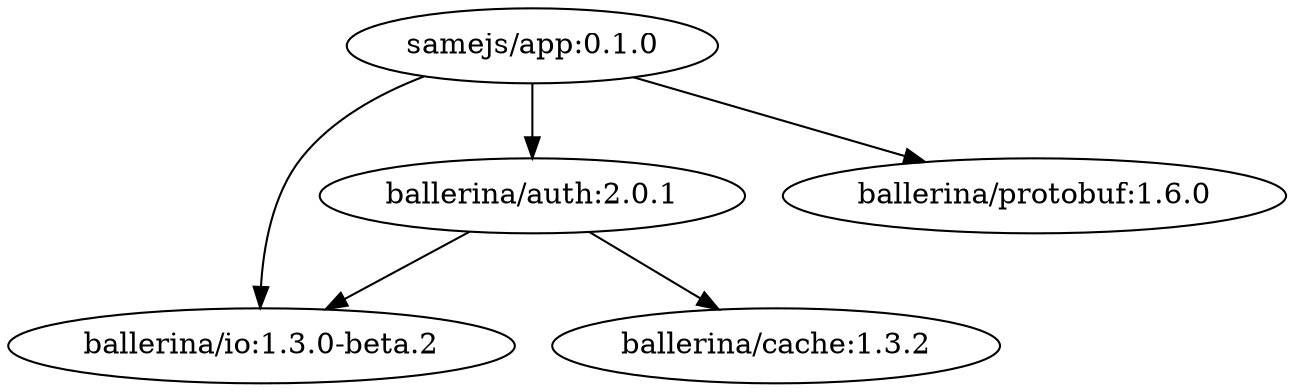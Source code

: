 digraph "example1" {
    "samejs/app:0.1.0" -> "ballerina/auth:2.0.1"
    "samejs/app:0.1.0" -> "ballerina/io:1.3.0-beta.2"
    "samejs/app:0.1.0" -> "ballerina/protobuf:1.6.0"
    "ballerina/auth:2.0.1" -> "ballerina/io:1.3.0-beta.2"
    "ballerina/auth:2.0.1" -> "ballerina/cache:1.3.2"

    "ballerina/io:1.3.0-beta.2" [repo = "local"]
}
